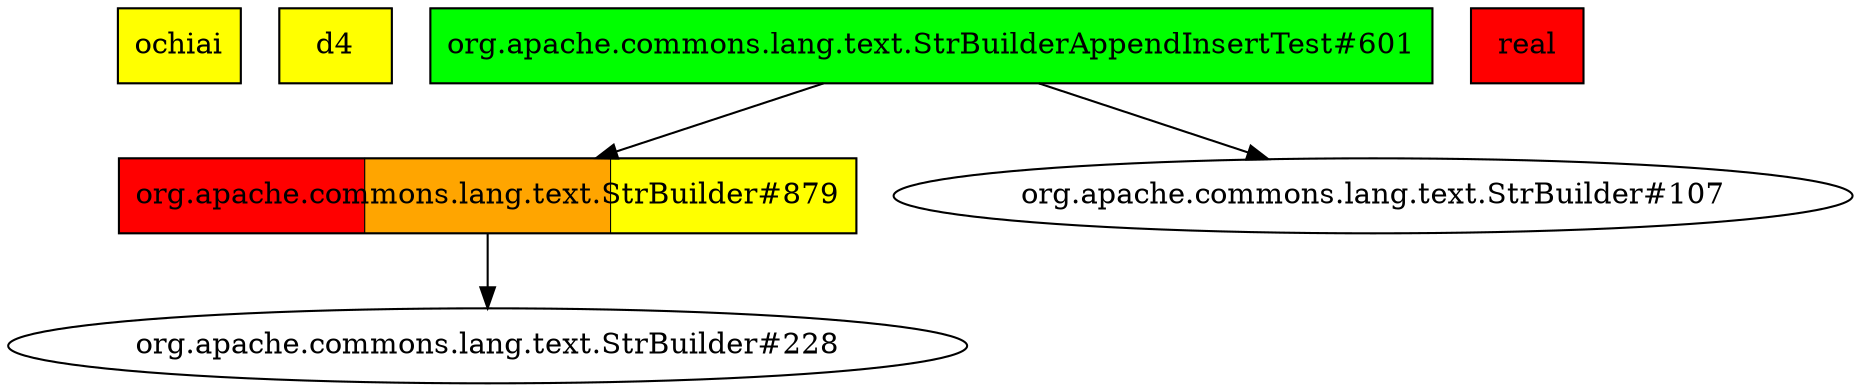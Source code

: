 digraph enhanced {
	"ochiai" [style=striped shape=box fillcolor="yellow"];
	"d4" [style=striped shape=box fillcolor="yellow"];
	"org.apache.commons.lang.text.StrBuilder#879" [style=striped shape=box fillcolor="red:orange:yellow"];
	"org.apache.commons.lang.text.StrBuilderAppendInsertTest#601" [style=striped shape=box fillcolor="green"];
	"real" [style=striped shape=box fillcolor="red"];
	"org.apache.commons.lang.text.StrBuilderAppendInsertTest#601" -> "org.apache.commons.lang.text.StrBuilder#879";
	"org.apache.commons.lang.text.StrBuilder#879" -> "org.apache.commons.lang.text.StrBuilder#228";
	"org.apache.commons.lang.text.StrBuilderAppendInsertTest#601" -> "org.apache.commons.lang.text.StrBuilder#107";
}
